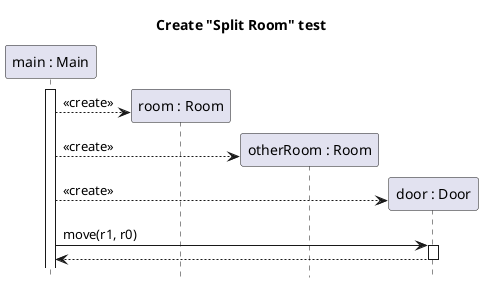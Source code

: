 @startuml room-split-create
title Create "Split Room" test
hide footbox
skinparam SequenceReferenceBackgroundColor white

participant "main : Main" as main
participant "room : Room" as r1
participant "otherRoom : Room" as r0
participant "door : Door" as d

main++
create r1
main --> r1 : <<create>>
create r0
main --> r0 : <<create>>
create d
main --> d : <<create>>
main -> d ++ : move(r1, r0)
return

@enduml